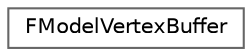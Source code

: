 digraph "Graphical Class Hierarchy"
{
 // INTERACTIVE_SVG=YES
 // LATEX_PDF_SIZE
  bgcolor="transparent";
  edge [fontname=Helvetica,fontsize=10,labelfontname=Helvetica,labelfontsize=10];
  node [fontname=Helvetica,fontsize=10,shape=box,height=0.2,width=0.4];
  rankdir="LR";
  Node0 [id="Node000000",label="FModelVertexBuffer",height=0.2,width=0.4,color="grey40", fillcolor="white", style="filled",URL="$dd/de8/classFModelVertexBuffer.html",tooltip="A vertex buffer for a set of BSP nodes."];
}
